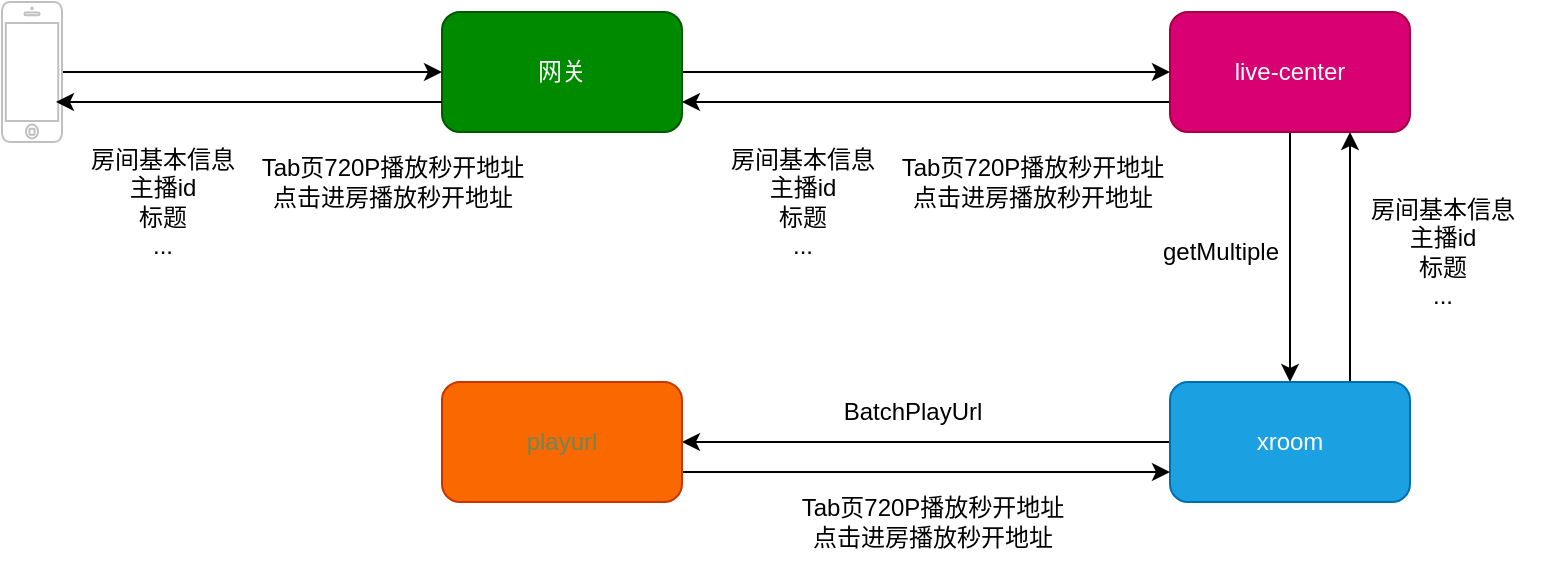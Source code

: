 <mxfile version="24.7.16">
  <diagram name="第 1 页" id="Mg9WiXwq5X2foCuTcGF-">
    <mxGraphModel dx="2069" dy="785" grid="1" gridSize="10" guides="1" tooltips="1" connect="1" arrows="1" fold="1" page="1" pageScale="1" pageWidth="827" pageHeight="1169" math="0" shadow="0">
      <root>
        <mxCell id="0" />
        <mxCell id="1" parent="0" />
        <mxCell id="WlN4n_p8q7aZqstCNr1V-29" style="edgeStyle=orthogonalEdgeStyle;rounded=0;orthogonalLoop=1;jettySize=auto;html=1;entryX=0;entryY=0.5;entryDx=0;entryDy=0;" edge="1" parent="1" source="WlN4n_p8q7aZqstCNr1V-11" target="WlN4n_p8q7aZqstCNr1V-12">
          <mxGeometry relative="1" as="geometry" />
        </mxCell>
        <mxCell id="WlN4n_p8q7aZqstCNr1V-11" value="" style="html=1;verticalLabelPosition=bottom;labelBackgroundColor=#ffffff;verticalAlign=top;shadow=0;dashed=0;strokeWidth=1;shape=mxgraph.ios7.misc.iphone;strokeColor=#c0c0c0;" vertex="1" parent="1">
          <mxGeometry x="-170" y="210" width="30" height="70" as="geometry" />
        </mxCell>
        <mxCell id="WlN4n_p8q7aZqstCNr1V-26" style="edgeStyle=orthogonalEdgeStyle;rounded=0;orthogonalLoop=1;jettySize=auto;html=1;entryX=0;entryY=0.5;entryDx=0;entryDy=0;" edge="1" parent="1" source="WlN4n_p8q7aZqstCNr1V-12" target="WlN4n_p8q7aZqstCNr1V-13">
          <mxGeometry relative="1" as="geometry" />
        </mxCell>
        <mxCell id="WlN4n_p8q7aZqstCNr1V-12" value="网关" style="rounded=1;whiteSpace=wrap;html=1;fillColor=#008a00;fontColor=#ffffff;strokeColor=#005700;" vertex="1" parent="1">
          <mxGeometry x="50" y="215" width="120" height="60" as="geometry" />
        </mxCell>
        <mxCell id="WlN4n_p8q7aZqstCNr1V-17" style="edgeStyle=orthogonalEdgeStyle;rounded=0;orthogonalLoop=1;jettySize=auto;html=1;entryX=0.5;entryY=0;entryDx=0;entryDy=0;" edge="1" parent="1" source="WlN4n_p8q7aZqstCNr1V-13" target="WlN4n_p8q7aZqstCNr1V-16">
          <mxGeometry relative="1" as="geometry" />
        </mxCell>
        <mxCell id="WlN4n_p8q7aZqstCNr1V-27" style="edgeStyle=orthogonalEdgeStyle;rounded=0;orthogonalLoop=1;jettySize=auto;html=1;exitX=0;exitY=0.75;exitDx=0;exitDy=0;entryX=1;entryY=0.75;entryDx=0;entryDy=0;" edge="1" parent="1" source="WlN4n_p8q7aZqstCNr1V-13" target="WlN4n_p8q7aZqstCNr1V-12">
          <mxGeometry relative="1" as="geometry" />
        </mxCell>
        <mxCell id="WlN4n_p8q7aZqstCNr1V-13" value="live-center" style="rounded=1;whiteSpace=wrap;html=1;fillColor=#d80073;fontColor=#ffffff;strokeColor=#A50040;" vertex="1" parent="1">
          <mxGeometry x="414" y="215" width="120" height="60" as="geometry" />
        </mxCell>
        <mxCell id="WlN4n_p8q7aZqstCNr1V-18" style="edgeStyle=orthogonalEdgeStyle;rounded=0;orthogonalLoop=1;jettySize=auto;html=1;exitX=0.75;exitY=0;exitDx=0;exitDy=0;entryX=0.75;entryY=1;entryDx=0;entryDy=0;" edge="1" parent="1" source="WlN4n_p8q7aZqstCNr1V-16" target="WlN4n_p8q7aZqstCNr1V-13">
          <mxGeometry relative="1" as="geometry" />
        </mxCell>
        <mxCell id="WlN4n_p8q7aZqstCNr1V-21" style="edgeStyle=orthogonalEdgeStyle;rounded=0;orthogonalLoop=1;jettySize=auto;html=1;" edge="1" parent="1" source="WlN4n_p8q7aZqstCNr1V-16" target="WlN4n_p8q7aZqstCNr1V-20">
          <mxGeometry relative="1" as="geometry" />
        </mxCell>
        <mxCell id="WlN4n_p8q7aZqstCNr1V-16" value="xroom" style="rounded=1;whiteSpace=wrap;html=1;fillColor=#1ba1e2;fontColor=#ffffff;strokeColor=#006EAF;" vertex="1" parent="1">
          <mxGeometry x="414" y="400" width="120" height="60" as="geometry" />
        </mxCell>
        <mxCell id="WlN4n_p8q7aZqstCNr1V-19" value="房间基本信息&lt;br&gt;主播id&lt;br&gt;标题&lt;div&gt;...&lt;/div&gt;" style="text;html=1;align=center;verticalAlign=middle;resizable=0;points=[];autosize=1;strokeColor=none;fillColor=none;" vertex="1" parent="1">
          <mxGeometry x="180" y="275" width="100" height="70" as="geometry" />
        </mxCell>
        <mxCell id="WlN4n_p8q7aZqstCNr1V-24" style="edgeStyle=orthogonalEdgeStyle;rounded=0;orthogonalLoop=1;jettySize=auto;html=1;exitX=1;exitY=0.75;exitDx=0;exitDy=0;entryX=0;entryY=0.75;entryDx=0;entryDy=0;" edge="1" parent="1" source="WlN4n_p8q7aZqstCNr1V-20" target="WlN4n_p8q7aZqstCNr1V-16">
          <mxGeometry relative="1" as="geometry" />
        </mxCell>
        <mxCell id="WlN4n_p8q7aZqstCNr1V-20" value="&lt;font color=&quot;#6a8759&quot;&gt;playurl&lt;/font&gt;" style="rounded=1;whiteSpace=wrap;html=1;fillColor=#fa6800;fontColor=#000000;strokeColor=#C73500;" vertex="1" parent="1">
          <mxGeometry x="50" y="400" width="120" height="60" as="geometry" />
        </mxCell>
        <mxCell id="WlN4n_p8q7aZqstCNr1V-23" value="getMultiple" style="text;html=1;align=center;verticalAlign=middle;resizable=0;points=[];autosize=1;strokeColor=none;fillColor=none;" vertex="1" parent="1">
          <mxGeometry x="399" y="320" width="80" height="30" as="geometry" />
        </mxCell>
        <mxCell id="WlN4n_p8q7aZqstCNr1V-25" value="Tab页720P播放秒开地址&lt;br&gt;点击进房播放秒开地址" style="text;html=1;align=center;verticalAlign=middle;resizable=0;points=[];autosize=1;strokeColor=none;fillColor=none;" vertex="1" parent="1">
          <mxGeometry x="270" y="280" width="150" height="40" as="geometry" />
        </mxCell>
        <mxCell id="WlN4n_p8q7aZqstCNr1V-28" value="房间基本信息&lt;br&gt;主播id&lt;br&gt;标题&lt;div&gt;...&lt;/div&gt;" style="text;html=1;align=center;verticalAlign=middle;resizable=0;points=[];autosize=1;strokeColor=none;fillColor=none;" vertex="1" parent="1">
          <mxGeometry x="500" y="300" width="100" height="70" as="geometry" />
        </mxCell>
        <mxCell id="WlN4n_p8q7aZqstCNr1V-30" value="Tab页720P播放秒开地址&lt;br&gt;点击进房播放秒开地址" style="text;html=1;align=center;verticalAlign=middle;resizable=0;points=[];autosize=1;strokeColor=none;fillColor=none;" vertex="1" parent="1">
          <mxGeometry x="220" y="450" width="150" height="40" as="geometry" />
        </mxCell>
        <mxCell id="WlN4n_p8q7aZqstCNr1V-32" value="BatchPlayUrl" style="text;html=1;align=center;verticalAlign=middle;resizable=0;points=[];autosize=1;strokeColor=none;fillColor=none;" vertex="1" parent="1">
          <mxGeometry x="240" y="400" width="90" height="30" as="geometry" />
        </mxCell>
        <mxCell id="WlN4n_p8q7aZqstCNr1V-33" value="房间基本信息&lt;br&gt;主播id&lt;br&gt;标题&lt;div&gt;...&lt;/div&gt;" style="text;html=1;align=center;verticalAlign=middle;resizable=0;points=[];autosize=1;strokeColor=none;fillColor=none;" vertex="1" parent="1">
          <mxGeometry x="-140" y="275" width="100" height="70" as="geometry" />
        </mxCell>
        <mxCell id="WlN4n_p8q7aZqstCNr1V-34" value="Tab页720P播放秒开地址&lt;br&gt;点击进房播放秒开地址" style="text;html=1;align=center;verticalAlign=middle;resizable=0;points=[];autosize=1;strokeColor=none;fillColor=none;" vertex="1" parent="1">
          <mxGeometry x="-50" y="280" width="150" height="40" as="geometry" />
        </mxCell>
        <mxCell id="WlN4n_p8q7aZqstCNr1V-35" style="edgeStyle=orthogonalEdgeStyle;rounded=0;orthogonalLoop=1;jettySize=auto;html=1;exitX=0;exitY=0.75;exitDx=0;exitDy=0;entryX=0.9;entryY=0.714;entryDx=0;entryDy=0;entryPerimeter=0;" edge="1" parent="1" source="WlN4n_p8q7aZqstCNr1V-12" target="WlN4n_p8q7aZqstCNr1V-11">
          <mxGeometry relative="1" as="geometry" />
        </mxCell>
      </root>
    </mxGraphModel>
  </diagram>
</mxfile>
